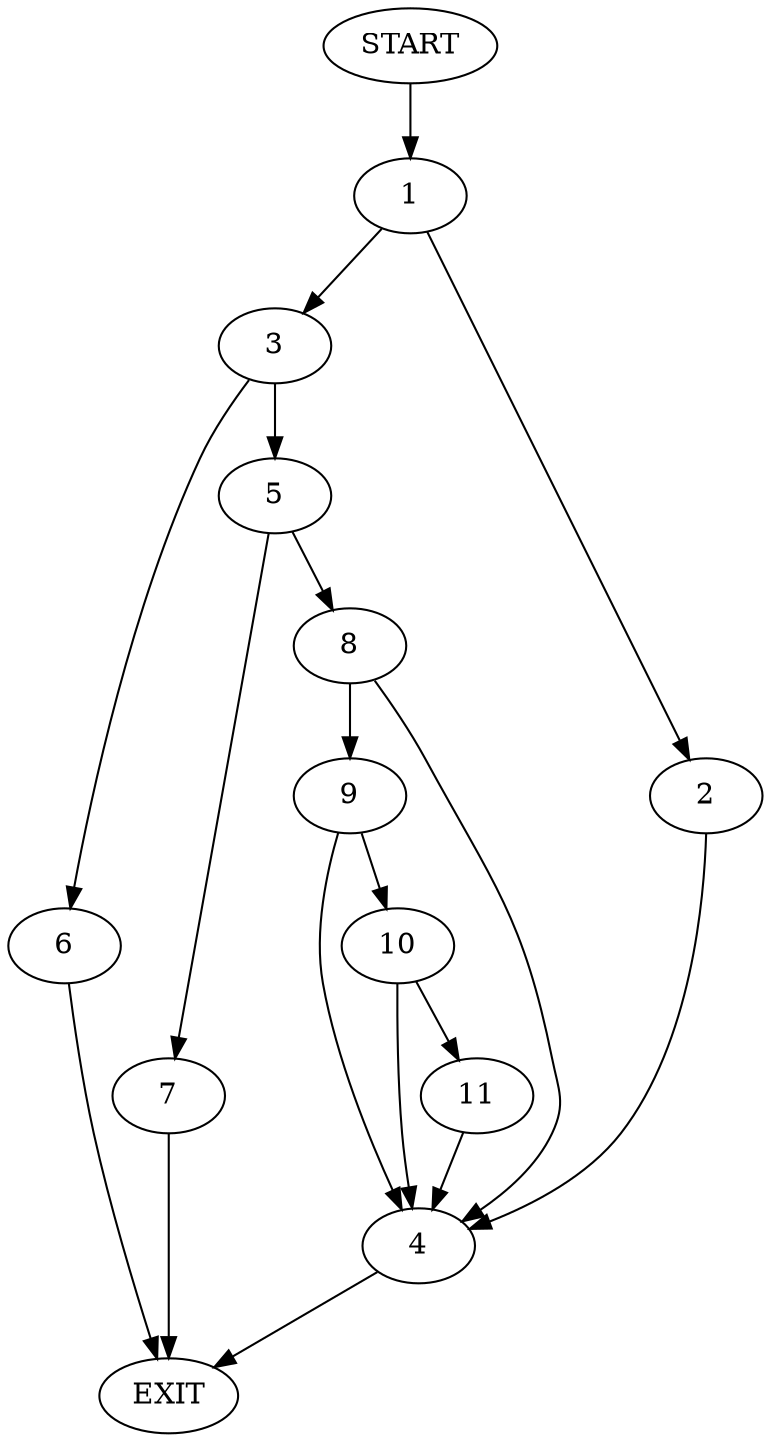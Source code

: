 digraph {
0 [label="START"]
12 [label="EXIT"]
0 -> 1
1 -> 2
1 -> 3
2 -> 4
3 -> 5
3 -> 6
4 -> 12
5 -> 7
5 -> 8
6 -> 12
7 -> 12
8 -> 4
8 -> 9
9 -> 10
9 -> 4
10 -> 4
10 -> 11
11 -> 4
}
